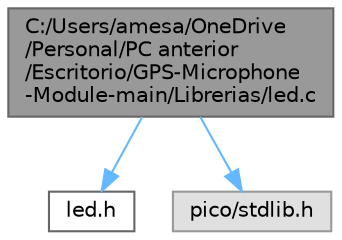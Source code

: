 digraph "C:/Users/amesa/OneDrive/Personal/PC anterior/Escritorio/GPS-Microphone-Module-main/Librerias/led.c"
{
 // LATEX_PDF_SIZE
  bgcolor="transparent";
  edge [fontname=Helvetica,fontsize=10,labelfontname=Helvetica,labelfontsize=10];
  node [fontname=Helvetica,fontsize=10,shape=box,height=0.2,width=0.4];
  Node1 [id="Node000001",label="C:/Users/amesa/OneDrive\l/Personal/PC anterior\l/Escritorio/GPS-Microphone\l-Module-main/Librerias/led.c",height=0.2,width=0.4,color="gray40", fillcolor="grey60", style="filled", fontcolor="black",tooltip="Implementation file for LED control module."];
  Node1 -> Node2 [id="edge1_Node000001_Node000002",color="steelblue1",style="solid",tooltip=" "];
  Node2 [id="Node000002",label="led.h",height=0.2,width=0.4,color="grey40", fillcolor="white", style="filled",URL="$led_8h.html",tooltip="Header file for LED control module."];
  Node1 -> Node3 [id="edge2_Node000001_Node000003",color="steelblue1",style="solid",tooltip=" "];
  Node3 [id="Node000003",label="pico/stdlib.h",height=0.2,width=0.4,color="grey60", fillcolor="#E0E0E0", style="filled",tooltip=" "];
}
